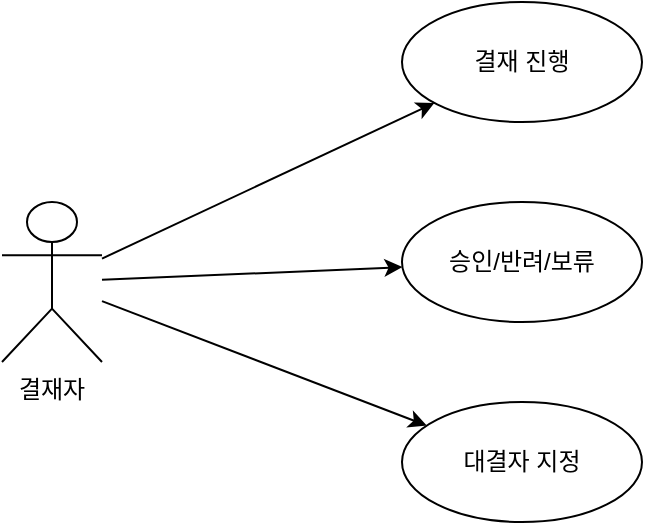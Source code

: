 <?xml version="1.0" encoding="UTF-8"?>
<mxfile>
  <diagram name="결재 및 승인 프로세스" id="0">
    <mxGraphModel dx="1378" dy="747" grid="1" gridSize="10" guides="1" tooltips="1" connect="1" arrows="1" fold="1" page="1" pageScale="1" pageWidth="827" pageHeight="1169" math="0" shadow="0">
      <root>
        <mxCell id="0" />
        <mxCell id="1" parent="0" />
        
        <!-- Actor: 결재자 -->
        <mxCell id="actor1" value="결재자" style="shape=umlActor;verticalLabelPosition=bottom;verticalAlign=top;" vertex="1" parent="1">
          <mxGeometry x="50" y="200" width="50" height="80" as="geometry" />
        </mxCell>

        <!-- Use Case: 결재 진행 -->
        <mxCell id="usecase1" value="결재 진행" style="ellipse;whiteSpace=wrap;html=1;" vertex="1" parent="1">
          <mxGeometry x="250" y="100" width="120" height="60" as="geometry" />
        </mxCell>

        <!-- Use Case: 승인/반려/보류 -->
        <mxCell id="usecase2" value="승인/반려/보류" style="ellipse;whiteSpace=wrap;html=1;" vertex="1" parent="1">
          <mxGeometry x="250" y="200" width="120" height="60" as="geometry" />
        </mxCell>

        <!-- Use Case: 대결자 지정 -->
        <mxCell id="usecase3" value="대결자 지정" style="ellipse;whiteSpace=wrap;html=1;" vertex="1" parent="1">
          <mxGeometry x="250" y="300" width="120" height="60" as="geometry" />
        </mxCell>

        <!-- 연결선: 결재자 -> 결재 진행 -->
        <mxCell id="edge1" edge="1" parent="1" source="actor1" target="usecase1">
          <mxGeometry relative="1" as="geometry" />
        </mxCell>

        <!-- 연결선: 결재자 -> 승인/반려/보류 -->
        <mxCell id="edge2" edge="1" parent="1" source="actor1" target="usecase2">
          <mxGeometry relative="1" as="geometry" />
        </mxCell>

        <!-- 연결선: 결재자 -> 대결자 지정 -->
        <mxCell id="edge3" edge="1" parent="1" source="actor1" target="usecase3">
          <mxGeometry relative="1" as="geometry" />
        </mxCell>

      </root>
    </mxGraphModel>
  </diagram>
</mxfile>
